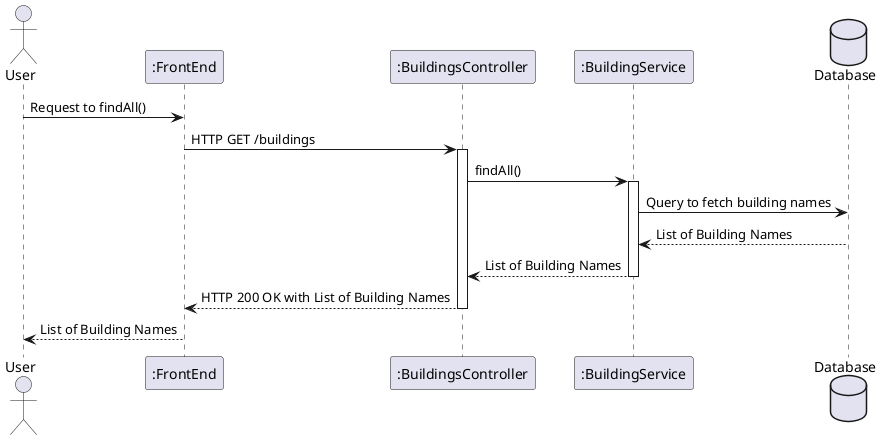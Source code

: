 @startuml
actor "User" as user
participant ":FrontEnd" as frontend
participant ":BuildingsController" as controller
participant ":BuildingService" as service
database "Database" as db

user -> frontend: Request to findAll()
frontend -> controller: HTTP GET /buildings
activate controller
controller -> service: findAll()
activate service
service -> db: Query to fetch building names
db --> service: List of Building Names
service --> controller: List of Building Names
deactivate service
controller --> frontend: HTTP 200 OK with List of Building Names
deactivate controller
frontend --> user: List of Building Names
@enduml
